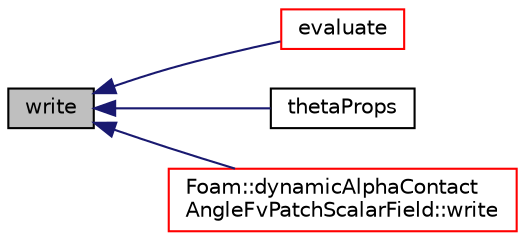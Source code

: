 digraph "write"
{
  bgcolor="transparent";
  edge [fontname="Helvetica",fontsize="10",labelfontname="Helvetica",labelfontsize="10"];
  node [fontname="Helvetica",fontsize="10",shape=record];
  rankdir="LR";
  Node1 [label="write",height=0.2,width=0.4,color="black", fillcolor="grey75", style="filled", fontcolor="black"];
  Node1 -> Node2 [dir="back",color="midnightblue",fontsize="10",style="solid",fontname="Helvetica"];
  Node2 [label="evaluate",height=0.2,width=0.4,color="red",URL="$a00037.html#a3b59c070ab0408e3bbb21927540159f4",tooltip="Evaluate the patch field. "];
  Node1 -> Node3 [dir="back",color="midnightblue",fontsize="10",style="solid",fontname="Helvetica"];
  Node3 [label="thetaProps",height=0.2,width=0.4,color="black",URL="$a00037.html#af367d1b3eea75bd8b20c567272b03656",tooltip="Return the contact angle properties. "];
  Node1 -> Node4 [dir="back",color="midnightblue",fontsize="10",style="solid",fontname="Helvetica"];
  Node4 [label="Foam::dynamicAlphaContact\lAngleFvPatchScalarField::write",height=0.2,width=0.4,color="red",URL="$a00603.html#a0941061ad5a26be83b4107d05750ace6",tooltip="Write. "];
}

